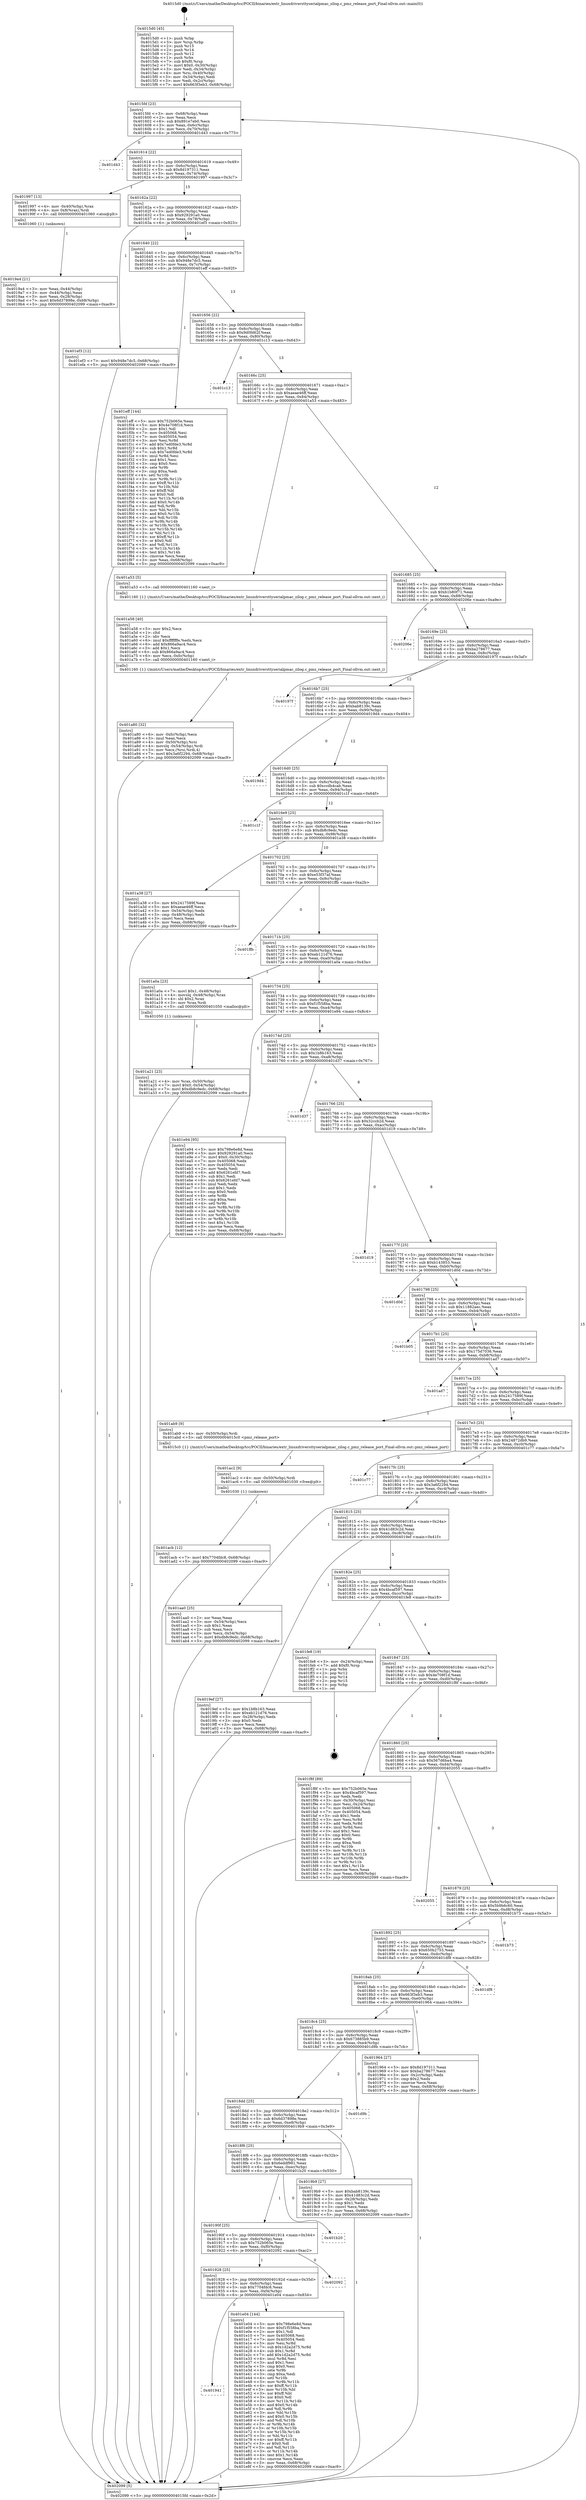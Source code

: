 digraph "0x4015d0" {
  label = "0x4015d0 (/mnt/c/Users/mathe/Desktop/tcc/POCII/binaries/extr_linuxdriversttyserialpmac_zilog.c_pmz_release_port_Final-ollvm.out::main(0))"
  labelloc = "t"
  node[shape=record]

  Entry [label="",width=0.3,height=0.3,shape=circle,fillcolor=black,style=filled]
  "0x4015fd" [label="{
     0x4015fd [23]\l
     | [instrs]\l
     &nbsp;&nbsp;0x4015fd \<+3\>: mov -0x68(%rbp),%eax\l
     &nbsp;&nbsp;0x401600 \<+2\>: mov %eax,%ecx\l
     &nbsp;&nbsp;0x401602 \<+6\>: sub $0x891e7eb0,%ecx\l
     &nbsp;&nbsp;0x401608 \<+3\>: mov %eax,-0x6c(%rbp)\l
     &nbsp;&nbsp;0x40160b \<+3\>: mov %ecx,-0x70(%rbp)\l
     &nbsp;&nbsp;0x40160e \<+6\>: je 0000000000401d43 \<main+0x773\>\l
  }"]
  "0x401d43" [label="{
     0x401d43\l
  }", style=dashed]
  "0x401614" [label="{
     0x401614 [22]\l
     | [instrs]\l
     &nbsp;&nbsp;0x401614 \<+5\>: jmp 0000000000401619 \<main+0x49\>\l
     &nbsp;&nbsp;0x401619 \<+3\>: mov -0x6c(%rbp),%eax\l
     &nbsp;&nbsp;0x40161c \<+5\>: sub $0x8d197311,%eax\l
     &nbsp;&nbsp;0x401621 \<+3\>: mov %eax,-0x74(%rbp)\l
     &nbsp;&nbsp;0x401624 \<+6\>: je 0000000000401997 \<main+0x3c7\>\l
  }"]
  Exit [label="",width=0.3,height=0.3,shape=circle,fillcolor=black,style=filled,peripheries=2]
  "0x401997" [label="{
     0x401997 [13]\l
     | [instrs]\l
     &nbsp;&nbsp;0x401997 \<+4\>: mov -0x40(%rbp),%rax\l
     &nbsp;&nbsp;0x40199b \<+4\>: mov 0x8(%rax),%rdi\l
     &nbsp;&nbsp;0x40199f \<+5\>: call 0000000000401060 \<atoi@plt\>\l
     | [calls]\l
     &nbsp;&nbsp;0x401060 \{1\} (unknown)\l
  }"]
  "0x40162a" [label="{
     0x40162a [22]\l
     | [instrs]\l
     &nbsp;&nbsp;0x40162a \<+5\>: jmp 000000000040162f \<main+0x5f\>\l
     &nbsp;&nbsp;0x40162f \<+3\>: mov -0x6c(%rbp),%eax\l
     &nbsp;&nbsp;0x401632 \<+5\>: sub $0x929291a0,%eax\l
     &nbsp;&nbsp;0x401637 \<+3\>: mov %eax,-0x78(%rbp)\l
     &nbsp;&nbsp;0x40163a \<+6\>: je 0000000000401ef3 \<main+0x923\>\l
  }"]
  "0x401941" [label="{
     0x401941\l
  }", style=dashed]
  "0x401ef3" [label="{
     0x401ef3 [12]\l
     | [instrs]\l
     &nbsp;&nbsp;0x401ef3 \<+7\>: movl $0x948e7dc5,-0x68(%rbp)\l
     &nbsp;&nbsp;0x401efa \<+5\>: jmp 0000000000402099 \<main+0xac9\>\l
  }"]
  "0x401640" [label="{
     0x401640 [22]\l
     | [instrs]\l
     &nbsp;&nbsp;0x401640 \<+5\>: jmp 0000000000401645 \<main+0x75\>\l
     &nbsp;&nbsp;0x401645 \<+3\>: mov -0x6c(%rbp),%eax\l
     &nbsp;&nbsp;0x401648 \<+5\>: sub $0x948e7dc5,%eax\l
     &nbsp;&nbsp;0x40164d \<+3\>: mov %eax,-0x7c(%rbp)\l
     &nbsp;&nbsp;0x401650 \<+6\>: je 0000000000401eff \<main+0x92f\>\l
  }"]
  "0x401e04" [label="{
     0x401e04 [144]\l
     | [instrs]\l
     &nbsp;&nbsp;0x401e04 \<+5\>: mov $0x798e6e8d,%eax\l
     &nbsp;&nbsp;0x401e09 \<+5\>: mov $0xf1f558ba,%ecx\l
     &nbsp;&nbsp;0x401e0e \<+2\>: mov $0x1,%dl\l
     &nbsp;&nbsp;0x401e10 \<+7\>: mov 0x405068,%esi\l
     &nbsp;&nbsp;0x401e17 \<+7\>: mov 0x405054,%edi\l
     &nbsp;&nbsp;0x401e1e \<+3\>: mov %esi,%r8d\l
     &nbsp;&nbsp;0x401e21 \<+7\>: sub $0x1d2a2d75,%r8d\l
     &nbsp;&nbsp;0x401e28 \<+4\>: sub $0x1,%r8d\l
     &nbsp;&nbsp;0x401e2c \<+7\>: add $0x1d2a2d75,%r8d\l
     &nbsp;&nbsp;0x401e33 \<+4\>: imul %r8d,%esi\l
     &nbsp;&nbsp;0x401e37 \<+3\>: and $0x1,%esi\l
     &nbsp;&nbsp;0x401e3a \<+3\>: cmp $0x0,%esi\l
     &nbsp;&nbsp;0x401e3d \<+4\>: sete %r9b\l
     &nbsp;&nbsp;0x401e41 \<+3\>: cmp $0xa,%edi\l
     &nbsp;&nbsp;0x401e44 \<+4\>: setl %r10b\l
     &nbsp;&nbsp;0x401e48 \<+3\>: mov %r9b,%r11b\l
     &nbsp;&nbsp;0x401e4b \<+4\>: xor $0xff,%r11b\l
     &nbsp;&nbsp;0x401e4f \<+3\>: mov %r10b,%bl\l
     &nbsp;&nbsp;0x401e52 \<+3\>: xor $0xff,%bl\l
     &nbsp;&nbsp;0x401e55 \<+3\>: xor $0x0,%dl\l
     &nbsp;&nbsp;0x401e58 \<+3\>: mov %r11b,%r14b\l
     &nbsp;&nbsp;0x401e5b \<+4\>: and $0x0,%r14b\l
     &nbsp;&nbsp;0x401e5f \<+3\>: and %dl,%r9b\l
     &nbsp;&nbsp;0x401e62 \<+3\>: mov %bl,%r15b\l
     &nbsp;&nbsp;0x401e65 \<+4\>: and $0x0,%r15b\l
     &nbsp;&nbsp;0x401e69 \<+3\>: and %dl,%r10b\l
     &nbsp;&nbsp;0x401e6c \<+3\>: or %r9b,%r14b\l
     &nbsp;&nbsp;0x401e6f \<+3\>: or %r10b,%r15b\l
     &nbsp;&nbsp;0x401e72 \<+3\>: xor %r15b,%r14b\l
     &nbsp;&nbsp;0x401e75 \<+3\>: or %bl,%r11b\l
     &nbsp;&nbsp;0x401e78 \<+4\>: xor $0xff,%r11b\l
     &nbsp;&nbsp;0x401e7c \<+3\>: or $0x0,%dl\l
     &nbsp;&nbsp;0x401e7f \<+3\>: and %dl,%r11b\l
     &nbsp;&nbsp;0x401e82 \<+3\>: or %r11b,%r14b\l
     &nbsp;&nbsp;0x401e85 \<+4\>: test $0x1,%r14b\l
     &nbsp;&nbsp;0x401e89 \<+3\>: cmovne %ecx,%eax\l
     &nbsp;&nbsp;0x401e8c \<+3\>: mov %eax,-0x68(%rbp)\l
     &nbsp;&nbsp;0x401e8f \<+5\>: jmp 0000000000402099 \<main+0xac9\>\l
  }"]
  "0x401eff" [label="{
     0x401eff [144]\l
     | [instrs]\l
     &nbsp;&nbsp;0x401eff \<+5\>: mov $0x752b065e,%eax\l
     &nbsp;&nbsp;0x401f04 \<+5\>: mov $0x4e708f1d,%ecx\l
     &nbsp;&nbsp;0x401f09 \<+2\>: mov $0x1,%dl\l
     &nbsp;&nbsp;0x401f0b \<+7\>: mov 0x405068,%esi\l
     &nbsp;&nbsp;0x401f12 \<+7\>: mov 0x405054,%edi\l
     &nbsp;&nbsp;0x401f19 \<+3\>: mov %esi,%r8d\l
     &nbsp;&nbsp;0x401f1c \<+7\>: add $0x7ed0fde3,%r8d\l
     &nbsp;&nbsp;0x401f23 \<+4\>: sub $0x1,%r8d\l
     &nbsp;&nbsp;0x401f27 \<+7\>: sub $0x7ed0fde3,%r8d\l
     &nbsp;&nbsp;0x401f2e \<+4\>: imul %r8d,%esi\l
     &nbsp;&nbsp;0x401f32 \<+3\>: and $0x1,%esi\l
     &nbsp;&nbsp;0x401f35 \<+3\>: cmp $0x0,%esi\l
     &nbsp;&nbsp;0x401f38 \<+4\>: sete %r9b\l
     &nbsp;&nbsp;0x401f3c \<+3\>: cmp $0xa,%edi\l
     &nbsp;&nbsp;0x401f3f \<+4\>: setl %r10b\l
     &nbsp;&nbsp;0x401f43 \<+3\>: mov %r9b,%r11b\l
     &nbsp;&nbsp;0x401f46 \<+4\>: xor $0xff,%r11b\l
     &nbsp;&nbsp;0x401f4a \<+3\>: mov %r10b,%bl\l
     &nbsp;&nbsp;0x401f4d \<+3\>: xor $0xff,%bl\l
     &nbsp;&nbsp;0x401f50 \<+3\>: xor $0x0,%dl\l
     &nbsp;&nbsp;0x401f53 \<+3\>: mov %r11b,%r14b\l
     &nbsp;&nbsp;0x401f56 \<+4\>: and $0x0,%r14b\l
     &nbsp;&nbsp;0x401f5a \<+3\>: and %dl,%r9b\l
     &nbsp;&nbsp;0x401f5d \<+3\>: mov %bl,%r15b\l
     &nbsp;&nbsp;0x401f60 \<+4\>: and $0x0,%r15b\l
     &nbsp;&nbsp;0x401f64 \<+3\>: and %dl,%r10b\l
     &nbsp;&nbsp;0x401f67 \<+3\>: or %r9b,%r14b\l
     &nbsp;&nbsp;0x401f6a \<+3\>: or %r10b,%r15b\l
     &nbsp;&nbsp;0x401f6d \<+3\>: xor %r15b,%r14b\l
     &nbsp;&nbsp;0x401f70 \<+3\>: or %bl,%r11b\l
     &nbsp;&nbsp;0x401f73 \<+4\>: xor $0xff,%r11b\l
     &nbsp;&nbsp;0x401f77 \<+3\>: or $0x0,%dl\l
     &nbsp;&nbsp;0x401f7a \<+3\>: and %dl,%r11b\l
     &nbsp;&nbsp;0x401f7d \<+3\>: or %r11b,%r14b\l
     &nbsp;&nbsp;0x401f80 \<+4\>: test $0x1,%r14b\l
     &nbsp;&nbsp;0x401f84 \<+3\>: cmovne %ecx,%eax\l
     &nbsp;&nbsp;0x401f87 \<+3\>: mov %eax,-0x68(%rbp)\l
     &nbsp;&nbsp;0x401f8a \<+5\>: jmp 0000000000402099 \<main+0xac9\>\l
  }"]
  "0x401656" [label="{
     0x401656 [22]\l
     | [instrs]\l
     &nbsp;&nbsp;0x401656 \<+5\>: jmp 000000000040165b \<main+0x8b\>\l
     &nbsp;&nbsp;0x40165b \<+3\>: mov -0x6c(%rbp),%eax\l
     &nbsp;&nbsp;0x40165e \<+5\>: sub $0x9d0fd62f,%eax\l
     &nbsp;&nbsp;0x401663 \<+3\>: mov %eax,-0x80(%rbp)\l
     &nbsp;&nbsp;0x401666 \<+6\>: je 0000000000401c13 \<main+0x643\>\l
  }"]
  "0x401928" [label="{
     0x401928 [25]\l
     | [instrs]\l
     &nbsp;&nbsp;0x401928 \<+5\>: jmp 000000000040192d \<main+0x35d\>\l
     &nbsp;&nbsp;0x40192d \<+3\>: mov -0x6c(%rbp),%eax\l
     &nbsp;&nbsp;0x401930 \<+5\>: sub $0x7704fdc8,%eax\l
     &nbsp;&nbsp;0x401935 \<+6\>: mov %eax,-0xf4(%rbp)\l
     &nbsp;&nbsp;0x40193b \<+6\>: je 0000000000401e04 \<main+0x834\>\l
  }"]
  "0x401c13" [label="{
     0x401c13\l
  }", style=dashed]
  "0x40166c" [label="{
     0x40166c [25]\l
     | [instrs]\l
     &nbsp;&nbsp;0x40166c \<+5\>: jmp 0000000000401671 \<main+0xa1\>\l
     &nbsp;&nbsp;0x401671 \<+3\>: mov -0x6c(%rbp),%eax\l
     &nbsp;&nbsp;0x401674 \<+5\>: sub $0xaeae46ff,%eax\l
     &nbsp;&nbsp;0x401679 \<+6\>: mov %eax,-0x84(%rbp)\l
     &nbsp;&nbsp;0x40167f \<+6\>: je 0000000000401a53 \<main+0x483\>\l
  }"]
  "0x402092" [label="{
     0x402092\l
  }", style=dashed]
  "0x401a53" [label="{
     0x401a53 [5]\l
     | [instrs]\l
     &nbsp;&nbsp;0x401a53 \<+5\>: call 0000000000401160 \<next_i\>\l
     | [calls]\l
     &nbsp;&nbsp;0x401160 \{1\} (/mnt/c/Users/mathe/Desktop/tcc/POCII/binaries/extr_linuxdriversttyserialpmac_zilog.c_pmz_release_port_Final-ollvm.out::next_i)\l
  }"]
  "0x401685" [label="{
     0x401685 [25]\l
     | [instrs]\l
     &nbsp;&nbsp;0x401685 \<+5\>: jmp 000000000040168a \<main+0xba\>\l
     &nbsp;&nbsp;0x40168a \<+3\>: mov -0x6c(%rbp),%eax\l
     &nbsp;&nbsp;0x40168d \<+5\>: sub $0xb1b80f71,%eax\l
     &nbsp;&nbsp;0x401692 \<+6\>: mov %eax,-0x88(%rbp)\l
     &nbsp;&nbsp;0x401698 \<+6\>: je 000000000040206e \<main+0xa9e\>\l
  }"]
  "0x40190f" [label="{
     0x40190f [25]\l
     | [instrs]\l
     &nbsp;&nbsp;0x40190f \<+5\>: jmp 0000000000401914 \<main+0x344\>\l
     &nbsp;&nbsp;0x401914 \<+3\>: mov -0x6c(%rbp),%eax\l
     &nbsp;&nbsp;0x401917 \<+5\>: sub $0x752b065e,%eax\l
     &nbsp;&nbsp;0x40191c \<+6\>: mov %eax,-0xf0(%rbp)\l
     &nbsp;&nbsp;0x401922 \<+6\>: je 0000000000402092 \<main+0xac2\>\l
  }"]
  "0x40206e" [label="{
     0x40206e\l
  }", style=dashed]
  "0x40169e" [label="{
     0x40169e [25]\l
     | [instrs]\l
     &nbsp;&nbsp;0x40169e \<+5\>: jmp 00000000004016a3 \<main+0xd3\>\l
     &nbsp;&nbsp;0x4016a3 \<+3\>: mov -0x6c(%rbp),%eax\l
     &nbsp;&nbsp;0x4016a6 \<+5\>: sub $0xba278677,%eax\l
     &nbsp;&nbsp;0x4016ab \<+6\>: mov %eax,-0x8c(%rbp)\l
     &nbsp;&nbsp;0x4016b1 \<+6\>: je 000000000040197f \<main+0x3af\>\l
  }"]
  "0x401b20" [label="{
     0x401b20\l
  }", style=dashed]
  "0x40197f" [label="{
     0x40197f\l
  }", style=dashed]
  "0x4016b7" [label="{
     0x4016b7 [25]\l
     | [instrs]\l
     &nbsp;&nbsp;0x4016b7 \<+5\>: jmp 00000000004016bc \<main+0xec\>\l
     &nbsp;&nbsp;0x4016bc \<+3\>: mov -0x6c(%rbp),%eax\l
     &nbsp;&nbsp;0x4016bf \<+5\>: sub $0xbab8139c,%eax\l
     &nbsp;&nbsp;0x4016c4 \<+6\>: mov %eax,-0x90(%rbp)\l
     &nbsp;&nbsp;0x4016ca \<+6\>: je 00000000004019d4 \<main+0x404\>\l
  }"]
  "0x401acb" [label="{
     0x401acb [12]\l
     | [instrs]\l
     &nbsp;&nbsp;0x401acb \<+7\>: movl $0x7704fdc8,-0x68(%rbp)\l
     &nbsp;&nbsp;0x401ad2 \<+5\>: jmp 0000000000402099 \<main+0xac9\>\l
  }"]
  "0x4019d4" [label="{
     0x4019d4\l
  }", style=dashed]
  "0x4016d0" [label="{
     0x4016d0 [25]\l
     | [instrs]\l
     &nbsp;&nbsp;0x4016d0 \<+5\>: jmp 00000000004016d5 \<main+0x105\>\l
     &nbsp;&nbsp;0x4016d5 \<+3\>: mov -0x6c(%rbp),%eax\l
     &nbsp;&nbsp;0x4016d8 \<+5\>: sub $0xccdb4cab,%eax\l
     &nbsp;&nbsp;0x4016dd \<+6\>: mov %eax,-0x94(%rbp)\l
     &nbsp;&nbsp;0x4016e3 \<+6\>: je 0000000000401c1f \<main+0x64f\>\l
  }"]
  "0x401ac2" [label="{
     0x401ac2 [9]\l
     | [instrs]\l
     &nbsp;&nbsp;0x401ac2 \<+4\>: mov -0x50(%rbp),%rdi\l
     &nbsp;&nbsp;0x401ac6 \<+5\>: call 0000000000401030 \<free@plt\>\l
     | [calls]\l
     &nbsp;&nbsp;0x401030 \{1\} (unknown)\l
  }"]
  "0x401c1f" [label="{
     0x401c1f\l
  }", style=dashed]
  "0x4016e9" [label="{
     0x4016e9 [25]\l
     | [instrs]\l
     &nbsp;&nbsp;0x4016e9 \<+5\>: jmp 00000000004016ee \<main+0x11e\>\l
     &nbsp;&nbsp;0x4016ee \<+3\>: mov -0x6c(%rbp),%eax\l
     &nbsp;&nbsp;0x4016f1 \<+5\>: sub $0xdb8c9edc,%eax\l
     &nbsp;&nbsp;0x4016f6 \<+6\>: mov %eax,-0x98(%rbp)\l
     &nbsp;&nbsp;0x4016fc \<+6\>: je 0000000000401a38 \<main+0x468\>\l
  }"]
  "0x401a80" [label="{
     0x401a80 [32]\l
     | [instrs]\l
     &nbsp;&nbsp;0x401a80 \<+6\>: mov -0xfc(%rbp),%ecx\l
     &nbsp;&nbsp;0x401a86 \<+3\>: imul %eax,%ecx\l
     &nbsp;&nbsp;0x401a89 \<+4\>: mov -0x50(%rbp),%rsi\l
     &nbsp;&nbsp;0x401a8d \<+4\>: movslq -0x54(%rbp),%rdi\l
     &nbsp;&nbsp;0x401a91 \<+3\>: mov %ecx,(%rsi,%rdi,4)\l
     &nbsp;&nbsp;0x401a94 \<+7\>: movl $0x3a6f2294,-0x68(%rbp)\l
     &nbsp;&nbsp;0x401a9b \<+5\>: jmp 0000000000402099 \<main+0xac9\>\l
  }"]
  "0x401a38" [label="{
     0x401a38 [27]\l
     | [instrs]\l
     &nbsp;&nbsp;0x401a38 \<+5\>: mov $0x2417589f,%eax\l
     &nbsp;&nbsp;0x401a3d \<+5\>: mov $0xaeae46ff,%ecx\l
     &nbsp;&nbsp;0x401a42 \<+3\>: mov -0x54(%rbp),%edx\l
     &nbsp;&nbsp;0x401a45 \<+3\>: cmp -0x48(%rbp),%edx\l
     &nbsp;&nbsp;0x401a48 \<+3\>: cmovl %ecx,%eax\l
     &nbsp;&nbsp;0x401a4b \<+3\>: mov %eax,-0x68(%rbp)\l
     &nbsp;&nbsp;0x401a4e \<+5\>: jmp 0000000000402099 \<main+0xac9\>\l
  }"]
  "0x401702" [label="{
     0x401702 [25]\l
     | [instrs]\l
     &nbsp;&nbsp;0x401702 \<+5\>: jmp 0000000000401707 \<main+0x137\>\l
     &nbsp;&nbsp;0x401707 \<+3\>: mov -0x6c(%rbp),%eax\l
     &nbsp;&nbsp;0x40170a \<+5\>: sub $0xe53f37af,%eax\l
     &nbsp;&nbsp;0x40170f \<+6\>: mov %eax,-0x9c(%rbp)\l
     &nbsp;&nbsp;0x401715 \<+6\>: je 0000000000401ffb \<main+0xa2b\>\l
  }"]
  "0x401a58" [label="{
     0x401a58 [40]\l
     | [instrs]\l
     &nbsp;&nbsp;0x401a58 \<+5\>: mov $0x2,%ecx\l
     &nbsp;&nbsp;0x401a5d \<+1\>: cltd\l
     &nbsp;&nbsp;0x401a5e \<+2\>: idiv %ecx\l
     &nbsp;&nbsp;0x401a60 \<+6\>: imul $0xfffffffe,%edx,%ecx\l
     &nbsp;&nbsp;0x401a66 \<+6\>: add $0x866a9ac4,%ecx\l
     &nbsp;&nbsp;0x401a6c \<+3\>: add $0x1,%ecx\l
     &nbsp;&nbsp;0x401a6f \<+6\>: sub $0x866a9ac4,%ecx\l
     &nbsp;&nbsp;0x401a75 \<+6\>: mov %ecx,-0xfc(%rbp)\l
     &nbsp;&nbsp;0x401a7b \<+5\>: call 0000000000401160 \<next_i\>\l
     | [calls]\l
     &nbsp;&nbsp;0x401160 \{1\} (/mnt/c/Users/mathe/Desktop/tcc/POCII/binaries/extr_linuxdriversttyserialpmac_zilog.c_pmz_release_port_Final-ollvm.out::next_i)\l
  }"]
  "0x401ffb" [label="{
     0x401ffb\l
  }", style=dashed]
  "0x40171b" [label="{
     0x40171b [25]\l
     | [instrs]\l
     &nbsp;&nbsp;0x40171b \<+5\>: jmp 0000000000401720 \<main+0x150\>\l
     &nbsp;&nbsp;0x401720 \<+3\>: mov -0x6c(%rbp),%eax\l
     &nbsp;&nbsp;0x401723 \<+5\>: sub $0xeb121d76,%eax\l
     &nbsp;&nbsp;0x401728 \<+6\>: mov %eax,-0xa0(%rbp)\l
     &nbsp;&nbsp;0x40172e \<+6\>: je 0000000000401a0a \<main+0x43a\>\l
  }"]
  "0x401a21" [label="{
     0x401a21 [23]\l
     | [instrs]\l
     &nbsp;&nbsp;0x401a21 \<+4\>: mov %rax,-0x50(%rbp)\l
     &nbsp;&nbsp;0x401a25 \<+7\>: movl $0x0,-0x54(%rbp)\l
     &nbsp;&nbsp;0x401a2c \<+7\>: movl $0xdb8c9edc,-0x68(%rbp)\l
     &nbsp;&nbsp;0x401a33 \<+5\>: jmp 0000000000402099 \<main+0xac9\>\l
  }"]
  "0x401a0a" [label="{
     0x401a0a [23]\l
     | [instrs]\l
     &nbsp;&nbsp;0x401a0a \<+7\>: movl $0x1,-0x48(%rbp)\l
     &nbsp;&nbsp;0x401a11 \<+4\>: movslq -0x48(%rbp),%rax\l
     &nbsp;&nbsp;0x401a15 \<+4\>: shl $0x2,%rax\l
     &nbsp;&nbsp;0x401a19 \<+3\>: mov %rax,%rdi\l
     &nbsp;&nbsp;0x401a1c \<+5\>: call 0000000000401050 \<malloc@plt\>\l
     | [calls]\l
     &nbsp;&nbsp;0x401050 \{1\} (unknown)\l
  }"]
  "0x401734" [label="{
     0x401734 [25]\l
     | [instrs]\l
     &nbsp;&nbsp;0x401734 \<+5\>: jmp 0000000000401739 \<main+0x169\>\l
     &nbsp;&nbsp;0x401739 \<+3\>: mov -0x6c(%rbp),%eax\l
     &nbsp;&nbsp;0x40173c \<+5\>: sub $0xf1f558ba,%eax\l
     &nbsp;&nbsp;0x401741 \<+6\>: mov %eax,-0xa4(%rbp)\l
     &nbsp;&nbsp;0x401747 \<+6\>: je 0000000000401e94 \<main+0x8c4\>\l
  }"]
  "0x4018f6" [label="{
     0x4018f6 [25]\l
     | [instrs]\l
     &nbsp;&nbsp;0x4018f6 \<+5\>: jmp 00000000004018fb \<main+0x32b\>\l
     &nbsp;&nbsp;0x4018fb \<+3\>: mov -0x6c(%rbp),%eax\l
     &nbsp;&nbsp;0x4018fe \<+5\>: sub $0x6eddf981,%eax\l
     &nbsp;&nbsp;0x401903 \<+6\>: mov %eax,-0xec(%rbp)\l
     &nbsp;&nbsp;0x401909 \<+6\>: je 0000000000401b20 \<main+0x550\>\l
  }"]
  "0x401e94" [label="{
     0x401e94 [95]\l
     | [instrs]\l
     &nbsp;&nbsp;0x401e94 \<+5\>: mov $0x798e6e8d,%eax\l
     &nbsp;&nbsp;0x401e99 \<+5\>: mov $0x929291a0,%ecx\l
     &nbsp;&nbsp;0x401e9e \<+7\>: movl $0x0,-0x30(%rbp)\l
     &nbsp;&nbsp;0x401ea5 \<+7\>: mov 0x405068,%edx\l
     &nbsp;&nbsp;0x401eac \<+7\>: mov 0x405054,%esi\l
     &nbsp;&nbsp;0x401eb3 \<+2\>: mov %edx,%edi\l
     &nbsp;&nbsp;0x401eb5 \<+6\>: add $0x6261efd7,%edi\l
     &nbsp;&nbsp;0x401ebb \<+3\>: sub $0x1,%edi\l
     &nbsp;&nbsp;0x401ebe \<+6\>: sub $0x6261efd7,%edi\l
     &nbsp;&nbsp;0x401ec4 \<+3\>: imul %edi,%edx\l
     &nbsp;&nbsp;0x401ec7 \<+3\>: and $0x1,%edx\l
     &nbsp;&nbsp;0x401eca \<+3\>: cmp $0x0,%edx\l
     &nbsp;&nbsp;0x401ecd \<+4\>: sete %r8b\l
     &nbsp;&nbsp;0x401ed1 \<+3\>: cmp $0xa,%esi\l
     &nbsp;&nbsp;0x401ed4 \<+4\>: setl %r9b\l
     &nbsp;&nbsp;0x401ed8 \<+3\>: mov %r8b,%r10b\l
     &nbsp;&nbsp;0x401edb \<+3\>: and %r9b,%r10b\l
     &nbsp;&nbsp;0x401ede \<+3\>: xor %r9b,%r8b\l
     &nbsp;&nbsp;0x401ee1 \<+3\>: or %r8b,%r10b\l
     &nbsp;&nbsp;0x401ee4 \<+4\>: test $0x1,%r10b\l
     &nbsp;&nbsp;0x401ee8 \<+3\>: cmovne %ecx,%eax\l
     &nbsp;&nbsp;0x401eeb \<+3\>: mov %eax,-0x68(%rbp)\l
     &nbsp;&nbsp;0x401eee \<+5\>: jmp 0000000000402099 \<main+0xac9\>\l
  }"]
  "0x40174d" [label="{
     0x40174d [25]\l
     | [instrs]\l
     &nbsp;&nbsp;0x40174d \<+5\>: jmp 0000000000401752 \<main+0x182\>\l
     &nbsp;&nbsp;0x401752 \<+3\>: mov -0x6c(%rbp),%eax\l
     &nbsp;&nbsp;0x401755 \<+5\>: sub $0x1b8b163,%eax\l
     &nbsp;&nbsp;0x40175a \<+6\>: mov %eax,-0xa8(%rbp)\l
     &nbsp;&nbsp;0x401760 \<+6\>: je 0000000000401d37 \<main+0x767\>\l
  }"]
  "0x4019b9" [label="{
     0x4019b9 [27]\l
     | [instrs]\l
     &nbsp;&nbsp;0x4019b9 \<+5\>: mov $0xbab8139c,%eax\l
     &nbsp;&nbsp;0x4019be \<+5\>: mov $0x41d83c2d,%ecx\l
     &nbsp;&nbsp;0x4019c3 \<+3\>: mov -0x28(%rbp),%edx\l
     &nbsp;&nbsp;0x4019c6 \<+3\>: cmp $0x1,%edx\l
     &nbsp;&nbsp;0x4019c9 \<+3\>: cmovl %ecx,%eax\l
     &nbsp;&nbsp;0x4019cc \<+3\>: mov %eax,-0x68(%rbp)\l
     &nbsp;&nbsp;0x4019cf \<+5\>: jmp 0000000000402099 \<main+0xac9\>\l
  }"]
  "0x401d37" [label="{
     0x401d37\l
  }", style=dashed]
  "0x401766" [label="{
     0x401766 [25]\l
     | [instrs]\l
     &nbsp;&nbsp;0x401766 \<+5\>: jmp 000000000040176b \<main+0x19b\>\l
     &nbsp;&nbsp;0x40176b \<+3\>: mov -0x6c(%rbp),%eax\l
     &nbsp;&nbsp;0x40176e \<+5\>: sub $0x32ccb2d,%eax\l
     &nbsp;&nbsp;0x401773 \<+6\>: mov %eax,-0xac(%rbp)\l
     &nbsp;&nbsp;0x401779 \<+6\>: je 0000000000401d19 \<main+0x749\>\l
  }"]
  "0x4018dd" [label="{
     0x4018dd [25]\l
     | [instrs]\l
     &nbsp;&nbsp;0x4018dd \<+5\>: jmp 00000000004018e2 \<main+0x312\>\l
     &nbsp;&nbsp;0x4018e2 \<+3\>: mov -0x6c(%rbp),%eax\l
     &nbsp;&nbsp;0x4018e5 \<+5\>: sub $0x6d37898e,%eax\l
     &nbsp;&nbsp;0x4018ea \<+6\>: mov %eax,-0xe8(%rbp)\l
     &nbsp;&nbsp;0x4018f0 \<+6\>: je 00000000004019b9 \<main+0x3e9\>\l
  }"]
  "0x401d19" [label="{
     0x401d19\l
  }", style=dashed]
  "0x40177f" [label="{
     0x40177f [25]\l
     | [instrs]\l
     &nbsp;&nbsp;0x40177f \<+5\>: jmp 0000000000401784 \<main+0x1b4\>\l
     &nbsp;&nbsp;0x401784 \<+3\>: mov -0x6c(%rbp),%eax\l
     &nbsp;&nbsp;0x401787 \<+5\>: sub $0xb143853,%eax\l
     &nbsp;&nbsp;0x40178c \<+6\>: mov %eax,-0xb0(%rbp)\l
     &nbsp;&nbsp;0x401792 \<+6\>: je 0000000000401d0d \<main+0x73d\>\l
  }"]
  "0x401d9b" [label="{
     0x401d9b\l
  }", style=dashed]
  "0x401d0d" [label="{
     0x401d0d\l
  }", style=dashed]
  "0x401798" [label="{
     0x401798 [25]\l
     | [instrs]\l
     &nbsp;&nbsp;0x401798 \<+5\>: jmp 000000000040179d \<main+0x1cd\>\l
     &nbsp;&nbsp;0x40179d \<+3\>: mov -0x6c(%rbp),%eax\l
     &nbsp;&nbsp;0x4017a0 \<+5\>: sub $0x11882aec,%eax\l
     &nbsp;&nbsp;0x4017a5 \<+6\>: mov %eax,-0xb4(%rbp)\l
     &nbsp;&nbsp;0x4017ab \<+6\>: je 0000000000401b05 \<main+0x535\>\l
  }"]
  "0x4019a4" [label="{
     0x4019a4 [21]\l
     | [instrs]\l
     &nbsp;&nbsp;0x4019a4 \<+3\>: mov %eax,-0x44(%rbp)\l
     &nbsp;&nbsp;0x4019a7 \<+3\>: mov -0x44(%rbp),%eax\l
     &nbsp;&nbsp;0x4019aa \<+3\>: mov %eax,-0x28(%rbp)\l
     &nbsp;&nbsp;0x4019ad \<+7\>: movl $0x6d37898e,-0x68(%rbp)\l
     &nbsp;&nbsp;0x4019b4 \<+5\>: jmp 0000000000402099 \<main+0xac9\>\l
  }"]
  "0x401b05" [label="{
     0x401b05\l
  }", style=dashed]
  "0x4017b1" [label="{
     0x4017b1 [25]\l
     | [instrs]\l
     &nbsp;&nbsp;0x4017b1 \<+5\>: jmp 00000000004017b6 \<main+0x1e6\>\l
     &nbsp;&nbsp;0x4017b6 \<+3\>: mov -0x6c(%rbp),%eax\l
     &nbsp;&nbsp;0x4017b9 \<+5\>: sub $0x175d7036,%eax\l
     &nbsp;&nbsp;0x4017be \<+6\>: mov %eax,-0xb8(%rbp)\l
     &nbsp;&nbsp;0x4017c4 \<+6\>: je 0000000000401ad7 \<main+0x507\>\l
  }"]
  "0x4015d0" [label="{
     0x4015d0 [45]\l
     | [instrs]\l
     &nbsp;&nbsp;0x4015d0 \<+1\>: push %rbp\l
     &nbsp;&nbsp;0x4015d1 \<+3\>: mov %rsp,%rbp\l
     &nbsp;&nbsp;0x4015d4 \<+2\>: push %r15\l
     &nbsp;&nbsp;0x4015d6 \<+2\>: push %r14\l
     &nbsp;&nbsp;0x4015d8 \<+2\>: push %r12\l
     &nbsp;&nbsp;0x4015da \<+1\>: push %rbx\l
     &nbsp;&nbsp;0x4015db \<+7\>: sub $0xf0,%rsp\l
     &nbsp;&nbsp;0x4015e2 \<+7\>: movl $0x0,-0x30(%rbp)\l
     &nbsp;&nbsp;0x4015e9 \<+3\>: mov %edi,-0x34(%rbp)\l
     &nbsp;&nbsp;0x4015ec \<+4\>: mov %rsi,-0x40(%rbp)\l
     &nbsp;&nbsp;0x4015f0 \<+3\>: mov -0x34(%rbp),%edi\l
     &nbsp;&nbsp;0x4015f3 \<+3\>: mov %edi,-0x2c(%rbp)\l
     &nbsp;&nbsp;0x4015f6 \<+7\>: movl $0x663f3eb3,-0x68(%rbp)\l
  }"]
  "0x401ad7" [label="{
     0x401ad7\l
  }", style=dashed]
  "0x4017ca" [label="{
     0x4017ca [25]\l
     | [instrs]\l
     &nbsp;&nbsp;0x4017ca \<+5\>: jmp 00000000004017cf \<main+0x1ff\>\l
     &nbsp;&nbsp;0x4017cf \<+3\>: mov -0x6c(%rbp),%eax\l
     &nbsp;&nbsp;0x4017d2 \<+5\>: sub $0x2417589f,%eax\l
     &nbsp;&nbsp;0x4017d7 \<+6\>: mov %eax,-0xbc(%rbp)\l
     &nbsp;&nbsp;0x4017dd \<+6\>: je 0000000000401ab9 \<main+0x4e9\>\l
  }"]
  "0x402099" [label="{
     0x402099 [5]\l
     | [instrs]\l
     &nbsp;&nbsp;0x402099 \<+5\>: jmp 00000000004015fd \<main+0x2d\>\l
  }"]
  "0x401ab9" [label="{
     0x401ab9 [9]\l
     | [instrs]\l
     &nbsp;&nbsp;0x401ab9 \<+4\>: mov -0x50(%rbp),%rdi\l
     &nbsp;&nbsp;0x401abd \<+5\>: call 00000000004015c0 \<pmz_release_port\>\l
     | [calls]\l
     &nbsp;&nbsp;0x4015c0 \{1\} (/mnt/c/Users/mathe/Desktop/tcc/POCII/binaries/extr_linuxdriversttyserialpmac_zilog.c_pmz_release_port_Final-ollvm.out::pmz_release_port)\l
  }"]
  "0x4017e3" [label="{
     0x4017e3 [25]\l
     | [instrs]\l
     &nbsp;&nbsp;0x4017e3 \<+5\>: jmp 00000000004017e8 \<main+0x218\>\l
     &nbsp;&nbsp;0x4017e8 \<+3\>: mov -0x6c(%rbp),%eax\l
     &nbsp;&nbsp;0x4017eb \<+5\>: sub $0x24872db9,%eax\l
     &nbsp;&nbsp;0x4017f0 \<+6\>: mov %eax,-0xc0(%rbp)\l
     &nbsp;&nbsp;0x4017f6 \<+6\>: je 0000000000401c77 \<main+0x6a7\>\l
  }"]
  "0x4018c4" [label="{
     0x4018c4 [25]\l
     | [instrs]\l
     &nbsp;&nbsp;0x4018c4 \<+5\>: jmp 00000000004018c9 \<main+0x2f9\>\l
     &nbsp;&nbsp;0x4018c9 \<+3\>: mov -0x6c(%rbp),%eax\l
     &nbsp;&nbsp;0x4018cc \<+5\>: sub $0x673885b9,%eax\l
     &nbsp;&nbsp;0x4018d1 \<+6\>: mov %eax,-0xe4(%rbp)\l
     &nbsp;&nbsp;0x4018d7 \<+6\>: je 0000000000401d9b \<main+0x7cb\>\l
  }"]
  "0x401c77" [label="{
     0x401c77\l
  }", style=dashed]
  "0x4017fc" [label="{
     0x4017fc [25]\l
     | [instrs]\l
     &nbsp;&nbsp;0x4017fc \<+5\>: jmp 0000000000401801 \<main+0x231\>\l
     &nbsp;&nbsp;0x401801 \<+3\>: mov -0x6c(%rbp),%eax\l
     &nbsp;&nbsp;0x401804 \<+5\>: sub $0x3a6f2294,%eax\l
     &nbsp;&nbsp;0x401809 \<+6\>: mov %eax,-0xc4(%rbp)\l
     &nbsp;&nbsp;0x40180f \<+6\>: je 0000000000401aa0 \<main+0x4d0\>\l
  }"]
  "0x401964" [label="{
     0x401964 [27]\l
     | [instrs]\l
     &nbsp;&nbsp;0x401964 \<+5\>: mov $0x8d197311,%eax\l
     &nbsp;&nbsp;0x401969 \<+5\>: mov $0xba278677,%ecx\l
     &nbsp;&nbsp;0x40196e \<+3\>: mov -0x2c(%rbp),%edx\l
     &nbsp;&nbsp;0x401971 \<+3\>: cmp $0x2,%edx\l
     &nbsp;&nbsp;0x401974 \<+3\>: cmovne %ecx,%eax\l
     &nbsp;&nbsp;0x401977 \<+3\>: mov %eax,-0x68(%rbp)\l
     &nbsp;&nbsp;0x40197a \<+5\>: jmp 0000000000402099 \<main+0xac9\>\l
  }"]
  "0x401aa0" [label="{
     0x401aa0 [25]\l
     | [instrs]\l
     &nbsp;&nbsp;0x401aa0 \<+2\>: xor %eax,%eax\l
     &nbsp;&nbsp;0x401aa2 \<+3\>: mov -0x54(%rbp),%ecx\l
     &nbsp;&nbsp;0x401aa5 \<+3\>: sub $0x1,%eax\l
     &nbsp;&nbsp;0x401aa8 \<+2\>: sub %eax,%ecx\l
     &nbsp;&nbsp;0x401aaa \<+3\>: mov %ecx,-0x54(%rbp)\l
     &nbsp;&nbsp;0x401aad \<+7\>: movl $0xdb8c9edc,-0x68(%rbp)\l
     &nbsp;&nbsp;0x401ab4 \<+5\>: jmp 0000000000402099 \<main+0xac9\>\l
  }"]
  "0x401815" [label="{
     0x401815 [25]\l
     | [instrs]\l
     &nbsp;&nbsp;0x401815 \<+5\>: jmp 000000000040181a \<main+0x24a\>\l
     &nbsp;&nbsp;0x40181a \<+3\>: mov -0x6c(%rbp),%eax\l
     &nbsp;&nbsp;0x40181d \<+5\>: sub $0x41d83c2d,%eax\l
     &nbsp;&nbsp;0x401822 \<+6\>: mov %eax,-0xc8(%rbp)\l
     &nbsp;&nbsp;0x401828 \<+6\>: je 00000000004019ef \<main+0x41f\>\l
  }"]
  "0x4018ab" [label="{
     0x4018ab [25]\l
     | [instrs]\l
     &nbsp;&nbsp;0x4018ab \<+5\>: jmp 00000000004018b0 \<main+0x2e0\>\l
     &nbsp;&nbsp;0x4018b0 \<+3\>: mov -0x6c(%rbp),%eax\l
     &nbsp;&nbsp;0x4018b3 \<+5\>: sub $0x663f3eb3,%eax\l
     &nbsp;&nbsp;0x4018b8 \<+6\>: mov %eax,-0xe0(%rbp)\l
     &nbsp;&nbsp;0x4018be \<+6\>: je 0000000000401964 \<main+0x394\>\l
  }"]
  "0x4019ef" [label="{
     0x4019ef [27]\l
     | [instrs]\l
     &nbsp;&nbsp;0x4019ef \<+5\>: mov $0x1b8b163,%eax\l
     &nbsp;&nbsp;0x4019f4 \<+5\>: mov $0xeb121d76,%ecx\l
     &nbsp;&nbsp;0x4019f9 \<+3\>: mov -0x28(%rbp),%edx\l
     &nbsp;&nbsp;0x4019fc \<+3\>: cmp $0x0,%edx\l
     &nbsp;&nbsp;0x4019ff \<+3\>: cmove %ecx,%eax\l
     &nbsp;&nbsp;0x401a02 \<+3\>: mov %eax,-0x68(%rbp)\l
     &nbsp;&nbsp;0x401a05 \<+5\>: jmp 0000000000402099 \<main+0xac9\>\l
  }"]
  "0x40182e" [label="{
     0x40182e [25]\l
     | [instrs]\l
     &nbsp;&nbsp;0x40182e \<+5\>: jmp 0000000000401833 \<main+0x263\>\l
     &nbsp;&nbsp;0x401833 \<+3\>: mov -0x6c(%rbp),%eax\l
     &nbsp;&nbsp;0x401836 \<+5\>: sub $0x4bcaf597,%eax\l
     &nbsp;&nbsp;0x40183b \<+6\>: mov %eax,-0xcc(%rbp)\l
     &nbsp;&nbsp;0x401841 \<+6\>: je 0000000000401fe8 \<main+0xa18\>\l
  }"]
  "0x401df8" [label="{
     0x401df8\l
  }", style=dashed]
  "0x401fe8" [label="{
     0x401fe8 [19]\l
     | [instrs]\l
     &nbsp;&nbsp;0x401fe8 \<+3\>: mov -0x24(%rbp),%eax\l
     &nbsp;&nbsp;0x401feb \<+7\>: add $0xf0,%rsp\l
     &nbsp;&nbsp;0x401ff2 \<+1\>: pop %rbx\l
     &nbsp;&nbsp;0x401ff3 \<+2\>: pop %r12\l
     &nbsp;&nbsp;0x401ff5 \<+2\>: pop %r14\l
     &nbsp;&nbsp;0x401ff7 \<+2\>: pop %r15\l
     &nbsp;&nbsp;0x401ff9 \<+1\>: pop %rbp\l
     &nbsp;&nbsp;0x401ffa \<+1\>: ret\l
  }"]
  "0x401847" [label="{
     0x401847 [25]\l
     | [instrs]\l
     &nbsp;&nbsp;0x401847 \<+5\>: jmp 000000000040184c \<main+0x27c\>\l
     &nbsp;&nbsp;0x40184c \<+3\>: mov -0x6c(%rbp),%eax\l
     &nbsp;&nbsp;0x40184f \<+5\>: sub $0x4e708f1d,%eax\l
     &nbsp;&nbsp;0x401854 \<+6\>: mov %eax,-0xd0(%rbp)\l
     &nbsp;&nbsp;0x40185a \<+6\>: je 0000000000401f8f \<main+0x9bf\>\l
  }"]
  "0x401892" [label="{
     0x401892 [25]\l
     | [instrs]\l
     &nbsp;&nbsp;0x401892 \<+5\>: jmp 0000000000401897 \<main+0x2c7\>\l
     &nbsp;&nbsp;0x401897 \<+3\>: mov -0x6c(%rbp),%eax\l
     &nbsp;&nbsp;0x40189a \<+5\>: sub $0x650b2753,%eax\l
     &nbsp;&nbsp;0x40189f \<+6\>: mov %eax,-0xdc(%rbp)\l
     &nbsp;&nbsp;0x4018a5 \<+6\>: je 0000000000401df8 \<main+0x828\>\l
  }"]
  "0x401f8f" [label="{
     0x401f8f [89]\l
     | [instrs]\l
     &nbsp;&nbsp;0x401f8f \<+5\>: mov $0x752b065e,%eax\l
     &nbsp;&nbsp;0x401f94 \<+5\>: mov $0x4bcaf597,%ecx\l
     &nbsp;&nbsp;0x401f99 \<+2\>: xor %edx,%edx\l
     &nbsp;&nbsp;0x401f9b \<+3\>: mov -0x30(%rbp),%esi\l
     &nbsp;&nbsp;0x401f9e \<+3\>: mov %esi,-0x24(%rbp)\l
     &nbsp;&nbsp;0x401fa1 \<+7\>: mov 0x405068,%esi\l
     &nbsp;&nbsp;0x401fa8 \<+7\>: mov 0x405054,%edi\l
     &nbsp;&nbsp;0x401faf \<+3\>: sub $0x1,%edx\l
     &nbsp;&nbsp;0x401fb2 \<+3\>: mov %esi,%r8d\l
     &nbsp;&nbsp;0x401fb5 \<+3\>: add %edx,%r8d\l
     &nbsp;&nbsp;0x401fb8 \<+4\>: imul %r8d,%esi\l
     &nbsp;&nbsp;0x401fbc \<+3\>: and $0x1,%esi\l
     &nbsp;&nbsp;0x401fbf \<+3\>: cmp $0x0,%esi\l
     &nbsp;&nbsp;0x401fc2 \<+4\>: sete %r9b\l
     &nbsp;&nbsp;0x401fc6 \<+3\>: cmp $0xa,%edi\l
     &nbsp;&nbsp;0x401fc9 \<+4\>: setl %r10b\l
     &nbsp;&nbsp;0x401fcd \<+3\>: mov %r9b,%r11b\l
     &nbsp;&nbsp;0x401fd0 \<+3\>: and %r10b,%r11b\l
     &nbsp;&nbsp;0x401fd3 \<+3\>: xor %r10b,%r9b\l
     &nbsp;&nbsp;0x401fd6 \<+3\>: or %r9b,%r11b\l
     &nbsp;&nbsp;0x401fd9 \<+4\>: test $0x1,%r11b\l
     &nbsp;&nbsp;0x401fdd \<+3\>: cmovne %ecx,%eax\l
     &nbsp;&nbsp;0x401fe0 \<+3\>: mov %eax,-0x68(%rbp)\l
     &nbsp;&nbsp;0x401fe3 \<+5\>: jmp 0000000000402099 \<main+0xac9\>\l
  }"]
  "0x401860" [label="{
     0x401860 [25]\l
     | [instrs]\l
     &nbsp;&nbsp;0x401860 \<+5\>: jmp 0000000000401865 \<main+0x295\>\l
     &nbsp;&nbsp;0x401865 \<+3\>: mov -0x6c(%rbp),%eax\l
     &nbsp;&nbsp;0x401868 \<+5\>: sub $0x567d6ba4,%eax\l
     &nbsp;&nbsp;0x40186d \<+6\>: mov %eax,-0xd4(%rbp)\l
     &nbsp;&nbsp;0x401873 \<+6\>: je 0000000000402055 \<main+0xa85\>\l
  }"]
  "0x401b73" [label="{
     0x401b73\l
  }", style=dashed]
  "0x402055" [label="{
     0x402055\l
  }", style=dashed]
  "0x401879" [label="{
     0x401879 [25]\l
     | [instrs]\l
     &nbsp;&nbsp;0x401879 \<+5\>: jmp 000000000040187e \<main+0x2ae\>\l
     &nbsp;&nbsp;0x40187e \<+3\>: mov -0x6c(%rbp),%eax\l
     &nbsp;&nbsp;0x401881 \<+5\>: sub $0x5b9b6c60,%eax\l
     &nbsp;&nbsp;0x401886 \<+6\>: mov %eax,-0xd8(%rbp)\l
     &nbsp;&nbsp;0x40188c \<+6\>: je 0000000000401b73 \<main+0x5a3\>\l
  }"]
  Entry -> "0x4015d0" [label=" 1"]
  "0x4015fd" -> "0x401d43" [label=" 0"]
  "0x4015fd" -> "0x401614" [label=" 16"]
  "0x401fe8" -> Exit [label=" 1"]
  "0x401614" -> "0x401997" [label=" 1"]
  "0x401614" -> "0x40162a" [label=" 15"]
  "0x401f8f" -> "0x402099" [label=" 1"]
  "0x40162a" -> "0x401ef3" [label=" 1"]
  "0x40162a" -> "0x401640" [label=" 14"]
  "0x401eff" -> "0x402099" [label=" 1"]
  "0x401640" -> "0x401eff" [label=" 1"]
  "0x401640" -> "0x401656" [label=" 13"]
  "0x401ef3" -> "0x402099" [label=" 1"]
  "0x401656" -> "0x401c13" [label=" 0"]
  "0x401656" -> "0x40166c" [label=" 13"]
  "0x401e04" -> "0x402099" [label=" 1"]
  "0x40166c" -> "0x401a53" [label=" 1"]
  "0x40166c" -> "0x401685" [label=" 12"]
  "0x401928" -> "0x401941" [label=" 0"]
  "0x401685" -> "0x40206e" [label=" 0"]
  "0x401685" -> "0x40169e" [label=" 12"]
  "0x401e94" -> "0x402099" [label=" 1"]
  "0x40169e" -> "0x40197f" [label=" 0"]
  "0x40169e" -> "0x4016b7" [label=" 12"]
  "0x40190f" -> "0x401928" [label=" 1"]
  "0x4016b7" -> "0x4019d4" [label=" 0"]
  "0x4016b7" -> "0x4016d0" [label=" 12"]
  "0x401928" -> "0x401e04" [label=" 1"]
  "0x4016d0" -> "0x401c1f" [label=" 0"]
  "0x4016d0" -> "0x4016e9" [label=" 12"]
  "0x4018f6" -> "0x40190f" [label=" 1"]
  "0x4016e9" -> "0x401a38" [label=" 2"]
  "0x4016e9" -> "0x401702" [label=" 10"]
  "0x4018f6" -> "0x401b20" [label=" 0"]
  "0x401702" -> "0x401ffb" [label=" 0"]
  "0x401702" -> "0x40171b" [label=" 10"]
  "0x40190f" -> "0x402092" [label=" 0"]
  "0x40171b" -> "0x401a0a" [label=" 1"]
  "0x40171b" -> "0x401734" [label=" 9"]
  "0x401acb" -> "0x402099" [label=" 1"]
  "0x401734" -> "0x401e94" [label=" 1"]
  "0x401734" -> "0x40174d" [label=" 8"]
  "0x401ac2" -> "0x401acb" [label=" 1"]
  "0x40174d" -> "0x401d37" [label=" 0"]
  "0x40174d" -> "0x401766" [label=" 8"]
  "0x401ab9" -> "0x401ac2" [label=" 1"]
  "0x401766" -> "0x401d19" [label=" 0"]
  "0x401766" -> "0x40177f" [label=" 8"]
  "0x401a80" -> "0x402099" [label=" 1"]
  "0x40177f" -> "0x401d0d" [label=" 0"]
  "0x40177f" -> "0x401798" [label=" 8"]
  "0x401a58" -> "0x401a80" [label=" 1"]
  "0x401798" -> "0x401b05" [label=" 0"]
  "0x401798" -> "0x4017b1" [label=" 8"]
  "0x401a38" -> "0x402099" [label=" 2"]
  "0x4017b1" -> "0x401ad7" [label=" 0"]
  "0x4017b1" -> "0x4017ca" [label=" 8"]
  "0x401a21" -> "0x402099" [label=" 1"]
  "0x4017ca" -> "0x401ab9" [label=" 1"]
  "0x4017ca" -> "0x4017e3" [label=" 7"]
  "0x401a0a" -> "0x401a21" [label=" 1"]
  "0x4017e3" -> "0x401c77" [label=" 0"]
  "0x4017e3" -> "0x4017fc" [label=" 7"]
  "0x4019ef" -> "0x402099" [label=" 1"]
  "0x4017fc" -> "0x401aa0" [label=" 1"]
  "0x4017fc" -> "0x401815" [label=" 6"]
  "0x4019b9" -> "0x402099" [label=" 1"]
  "0x401815" -> "0x4019ef" [label=" 1"]
  "0x401815" -> "0x40182e" [label=" 5"]
  "0x4018dd" -> "0x4019b9" [label=" 1"]
  "0x40182e" -> "0x401fe8" [label=" 1"]
  "0x40182e" -> "0x401847" [label=" 4"]
  "0x401aa0" -> "0x402099" [label=" 1"]
  "0x401847" -> "0x401f8f" [label=" 1"]
  "0x401847" -> "0x401860" [label=" 3"]
  "0x4018c4" -> "0x401d9b" [label=" 0"]
  "0x401860" -> "0x402055" [label=" 0"]
  "0x401860" -> "0x401879" [label=" 3"]
  "0x401a53" -> "0x401a58" [label=" 1"]
  "0x401879" -> "0x401b73" [label=" 0"]
  "0x401879" -> "0x401892" [label=" 3"]
  "0x4018c4" -> "0x4018dd" [label=" 2"]
  "0x401892" -> "0x401df8" [label=" 0"]
  "0x401892" -> "0x4018ab" [label=" 3"]
  "0x4018dd" -> "0x4018f6" [label=" 1"]
  "0x4018ab" -> "0x401964" [label=" 1"]
  "0x4018ab" -> "0x4018c4" [label=" 2"]
  "0x401964" -> "0x402099" [label=" 1"]
  "0x4015d0" -> "0x4015fd" [label=" 1"]
  "0x402099" -> "0x4015fd" [label=" 15"]
  "0x401997" -> "0x4019a4" [label=" 1"]
  "0x4019a4" -> "0x402099" [label=" 1"]
}
